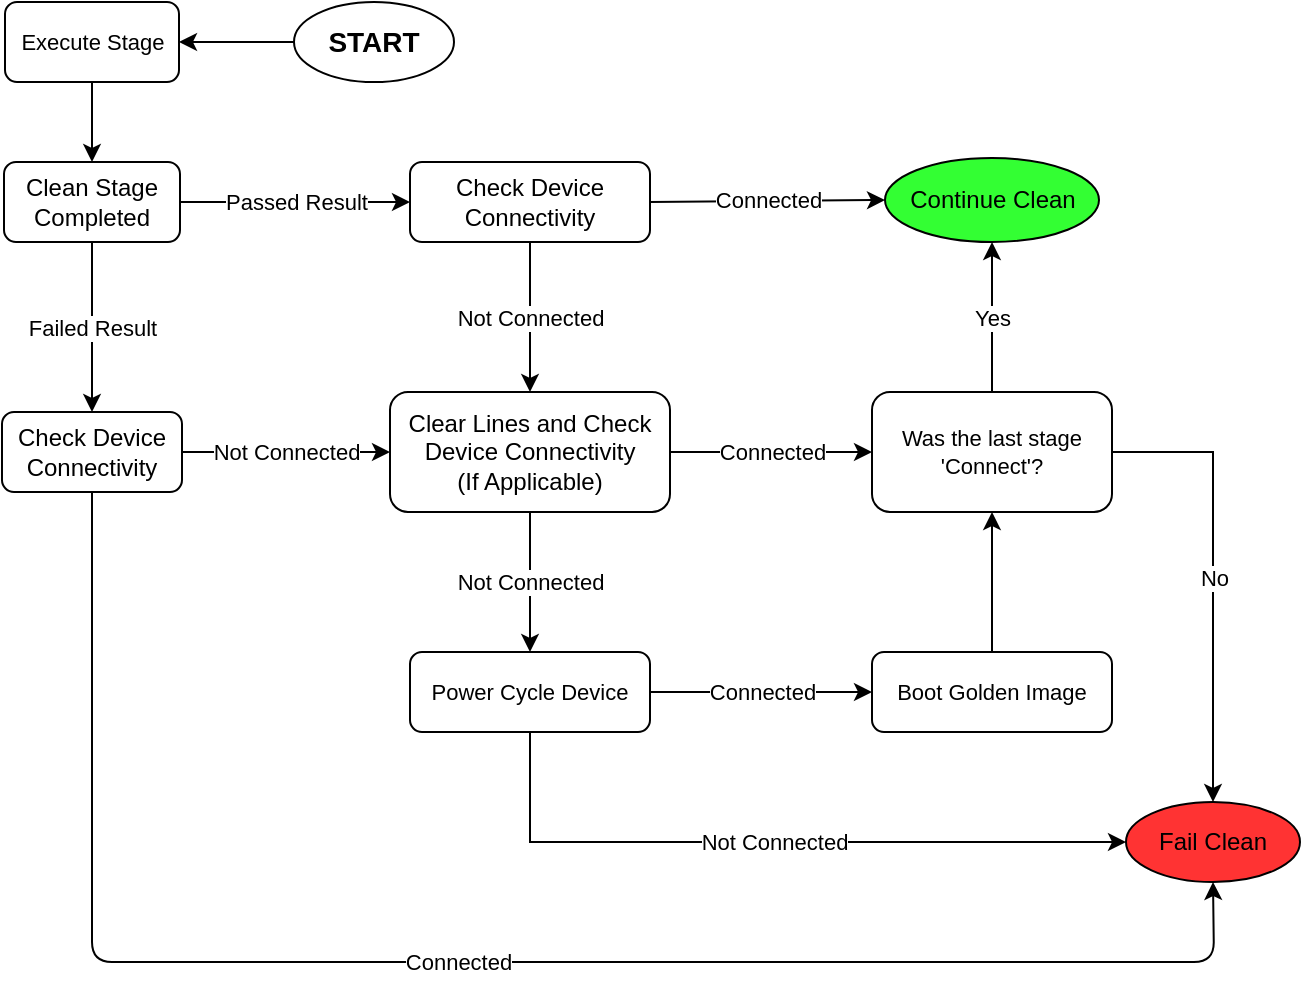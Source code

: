 <mxfile version="13.9.2" type="device"><diagram id="g913NNh8HL-cLdxlUDPp" name="Page-1"><mxGraphModel dx="928" dy="674" grid="0" gridSize="10" guides="1" tooltips="1" connect="1" arrows="1" fold="1" page="1" pageScale="1" pageWidth="850" pageHeight="1100" math="0" shadow="0"><root><mxCell id="0"/><mxCell id="1" parent="0"/><mxCell id="lk7qptDCNBDrcNWq-ZXP-1" value="Clean Stage Completed" style="rounded=1;whiteSpace=wrap;html=1;" parent="1" vertex="1"><mxGeometry x="41" y="200" width="88" height="40" as="geometry"/></mxCell><mxCell id="S99lWIyoOXcsm7xFCfnv-7" value="Passed Result" style="endArrow=classic;html=1;exitX=1;exitY=0.5;exitDx=0;exitDy=0;entryX=0;entryY=0.5;entryDx=0;entryDy=0;" edge="1" parent="1" source="lk7qptDCNBDrcNWq-ZXP-1" target="S99lWIyoOXcsm7xFCfnv-11"><mxGeometry width="50" height="50" relative="1" as="geometry"><mxPoint x="-36" y="655" as="sourcePoint"/><mxPoint x="224" y="215" as="targetPoint"/></mxGeometry></mxCell><mxCell id="S99lWIyoOXcsm7xFCfnv-11" value="Check Device Connectivity" style="rounded=1;whiteSpace=wrap;html=1;" vertex="1" parent="1"><mxGeometry x="244" y="200" width="120" height="40" as="geometry"/></mxCell><mxCell id="S99lWIyoOXcsm7xFCfnv-12" value="Connected" style="endArrow=classic;html=1;exitX=1;exitY=0.5;exitDx=0;exitDy=0;entryX=0;entryY=0.5;entryDx=0;entryDy=0;" edge="1" parent="1" source="S99lWIyoOXcsm7xFCfnv-11" target="S99lWIyoOXcsm7xFCfnv-14"><mxGeometry width="50" height="50" relative="1" as="geometry"><mxPoint x="-36" y="655" as="sourcePoint"/><mxPoint x="464" y="215" as="targetPoint"/></mxGeometry></mxCell><mxCell id="S99lWIyoOXcsm7xFCfnv-14" value="Continue Clean" style="ellipse;whiteSpace=wrap;html=1;fillColor=#33FF33;" vertex="1" parent="1"><mxGeometry x="481.5" y="198" width="107" height="42" as="geometry"/></mxCell><mxCell id="S99lWIyoOXcsm7xFCfnv-15" value="Not Connected" style="endArrow=classic;html=1;exitX=0.5;exitY=1;exitDx=0;exitDy=0;entryX=0.5;entryY=0;entryDx=0;entryDy=0;" edge="1" parent="1" source="S99lWIyoOXcsm7xFCfnv-11" target="S99lWIyoOXcsm7xFCfnv-17"><mxGeometry width="50" height="50" relative="1" as="geometry"><mxPoint x="54" y="645" as="sourcePoint"/><mxPoint x="284" y="315" as="targetPoint"/></mxGeometry></mxCell><mxCell id="S99lWIyoOXcsm7xFCfnv-34" value="Not Connected" style="edgeStyle=orthogonalEdgeStyle;rounded=0;orthogonalLoop=1;jettySize=auto;html=1;fontSize=11;entryX=0.5;entryY=0;entryDx=0;entryDy=0;" edge="1" parent="1" source="S99lWIyoOXcsm7xFCfnv-17" target="S99lWIyoOXcsm7xFCfnv-35"><mxGeometry relative="1" as="geometry"><mxPoint x="304" y="485" as="targetPoint"/></mxGeometry></mxCell><mxCell id="S99lWIyoOXcsm7xFCfnv-17" value="Clear Lines and Check Device Connectivity&lt;br&gt;(If Applicable)" style="rounded=1;whiteSpace=wrap;html=1;" vertex="1" parent="1"><mxGeometry x="234" y="315" width="140" height="60" as="geometry"/></mxCell><mxCell id="S99lWIyoOXcsm7xFCfnv-19" value="Check Device Connectivity" style="rounded=1;whiteSpace=wrap;html=1;" vertex="1" parent="1"><mxGeometry x="40" y="325" width="90" height="40" as="geometry"/></mxCell><mxCell id="S99lWIyoOXcsm7xFCfnv-22" value="Failed Result" style="endArrow=classic;html=1;fontSize=11;exitX=0.5;exitY=1;exitDx=0;exitDy=0;entryX=0.5;entryY=0;entryDx=0;entryDy=0;" edge="1" parent="1" source="lk7qptDCNBDrcNWq-ZXP-1" target="S99lWIyoOXcsm7xFCfnv-19"><mxGeometry width="50" height="50" relative="1" as="geometry"><mxPoint x="284" y="655" as="sourcePoint"/><mxPoint x="334" y="605" as="targetPoint"/></mxGeometry></mxCell><mxCell id="S99lWIyoOXcsm7xFCfnv-24" value="Connected" style="endArrow=classic;html=1;exitX=1;exitY=0.5;exitDx=0;exitDy=0;entryX=0;entryY=0.5;entryDx=0;entryDy=0;verticalAlign=middle;" edge="1" parent="1" source="S99lWIyoOXcsm7xFCfnv-17" target="S99lWIyoOXcsm7xFCfnv-29"><mxGeometry width="50" height="50" relative="1" as="geometry"><mxPoint x="354" y="225" as="sourcePoint"/><mxPoint x="514" y="345" as="targetPoint"/></mxGeometry></mxCell><mxCell id="S99lWIyoOXcsm7xFCfnv-28" value="Yes" style="endArrow=classic;html=1;fontSize=11;entryX=0.5;entryY=1;entryDx=0;entryDy=0;exitX=0.5;exitY=0;exitDx=0;exitDy=0;" edge="1" parent="1" source="S99lWIyoOXcsm7xFCfnv-29" target="S99lWIyoOXcsm7xFCfnv-14"><mxGeometry width="50" height="50" relative="1" as="geometry"><mxPoint x="535" y="295" as="sourcePoint"/><mxPoint x="275" y="585" as="targetPoint"/></mxGeometry></mxCell><mxCell id="S99lWIyoOXcsm7xFCfnv-30" value="No" style="edgeStyle=orthogonalEdgeStyle;rounded=0;orthogonalLoop=1;jettySize=auto;html=1;exitX=1;exitY=0.5;exitDx=0;exitDy=0;fontSize=11;entryX=0.5;entryY=0;entryDx=0;entryDy=0;" edge="1" parent="1" source="S99lWIyoOXcsm7xFCfnv-29" target="S99lWIyoOXcsm7xFCfnv-31"><mxGeometry relative="1" as="geometry"><mxPoint x="645.5" y="525" as="targetPoint"/></mxGeometry></mxCell><mxCell id="S99lWIyoOXcsm7xFCfnv-29" value="Was the last stage 'Connect'?" style="rounded=1;whiteSpace=wrap;html=1;fontSize=11;" vertex="1" parent="1"><mxGeometry x="475" y="315" width="120" height="60" as="geometry"/></mxCell><mxCell id="S99lWIyoOXcsm7xFCfnv-31" value="Fail Clean" style="ellipse;whiteSpace=wrap;html=1;fillColor=#FF3333;" vertex="1" parent="1"><mxGeometry x="602" y="520" width="87" height="40" as="geometry"/></mxCell><mxCell id="S99lWIyoOXcsm7xFCfnv-33" value="Not Connected" style="endArrow=classic;html=1;exitX=1;exitY=0.5;exitDx=0;exitDy=0;entryX=0;entryY=0.5;entryDx=0;entryDy=0;" edge="1" parent="1" source="S99lWIyoOXcsm7xFCfnv-19" target="S99lWIyoOXcsm7xFCfnv-17"><mxGeometry width="50" height="50" relative="1" as="geometry"><mxPoint x="294" y="245" as="sourcePoint"/><mxPoint x="294" y="325" as="targetPoint"/></mxGeometry></mxCell><mxCell id="S99lWIyoOXcsm7xFCfnv-41" value="Connected" style="edgeStyle=orthogonalEdgeStyle;rounded=0;orthogonalLoop=1;jettySize=auto;html=1;exitX=1;exitY=0.5;exitDx=0;exitDy=0;fontSize=11;" edge="1" parent="1" source="S99lWIyoOXcsm7xFCfnv-35" target="S99lWIyoOXcsm7xFCfnv-40"><mxGeometry relative="1" as="geometry"/></mxCell><mxCell id="S99lWIyoOXcsm7xFCfnv-43" value="Not Connected" style="edgeStyle=orthogonalEdgeStyle;rounded=0;orthogonalLoop=1;jettySize=auto;html=1;entryX=0;entryY=0.5;entryDx=0;entryDy=0;fontSize=11;" edge="1" parent="1" source="S99lWIyoOXcsm7xFCfnv-35" target="S99lWIyoOXcsm7xFCfnv-31"><mxGeometry relative="1" as="geometry"><mxPoint x="661.0" y="545" as="targetPoint"/><Array as="points"><mxPoint x="304" y="540"/></Array></mxGeometry></mxCell><mxCell id="S99lWIyoOXcsm7xFCfnv-35" value="Power Cycle Device" style="rounded=1;whiteSpace=wrap;html=1;fontSize=11;" vertex="1" parent="1"><mxGeometry x="244" y="445" width="120" height="40" as="geometry"/></mxCell><mxCell id="S99lWIyoOXcsm7xFCfnv-37" style="edgeStyle=orthogonalEdgeStyle;rounded=0;orthogonalLoop=1;jettySize=auto;html=1;fontSize=11;" edge="1" parent="1" source="S99lWIyoOXcsm7xFCfnv-36" target="S99lWIyoOXcsm7xFCfnv-45"><mxGeometry relative="1" as="geometry"/></mxCell><mxCell id="S99lWIyoOXcsm7xFCfnv-36" value="&lt;b&gt;&lt;font style=&quot;font-size: 14px&quot;&gt;START&lt;/font&gt;&lt;/b&gt;" style="ellipse;whiteSpace=wrap;html=1;fontSize=11;" vertex="1" parent="1"><mxGeometry x="186" y="120" width="80" height="40" as="geometry"/></mxCell><mxCell id="S99lWIyoOXcsm7xFCfnv-38" value="Connected" style="endArrow=classic;html=1;exitX=0.5;exitY=1;exitDx=0;exitDy=0;entryX=0.5;entryY=1;entryDx=0;entryDy=0;" edge="1" parent="1" source="S99lWIyoOXcsm7xFCfnv-19" target="S99lWIyoOXcsm7xFCfnv-31"><mxGeometry width="50" height="50" relative="1" as="geometry"><mxPoint x="374" y="225" as="sourcePoint"/><mxPoint x="704" y="520" as="targetPoint"/><Array as="points"><mxPoint x="85" y="600"/><mxPoint x="646" y="600"/></Array></mxGeometry></mxCell><mxCell id="S99lWIyoOXcsm7xFCfnv-42" style="edgeStyle=orthogonalEdgeStyle;rounded=0;orthogonalLoop=1;jettySize=auto;html=1;entryX=0.5;entryY=1;entryDx=0;entryDy=0;fontSize=11;" edge="1" parent="1" source="S99lWIyoOXcsm7xFCfnv-40" target="S99lWIyoOXcsm7xFCfnv-29"><mxGeometry relative="1" as="geometry"/></mxCell><mxCell id="S99lWIyoOXcsm7xFCfnv-40" value="Boot Golden Image" style="rounded=1;whiteSpace=wrap;html=1;fontSize=11;" vertex="1" parent="1"><mxGeometry x="475" y="445" width="120" height="40" as="geometry"/></mxCell><mxCell id="S99lWIyoOXcsm7xFCfnv-46" style="edgeStyle=orthogonalEdgeStyle;rounded=0;orthogonalLoop=1;jettySize=auto;html=1;fontSize=11;" edge="1" parent="1" source="S99lWIyoOXcsm7xFCfnv-45" target="lk7qptDCNBDrcNWq-ZXP-1"><mxGeometry relative="1" as="geometry"/></mxCell><mxCell id="S99lWIyoOXcsm7xFCfnv-45" value="Execute Stage" style="rounded=1;whiteSpace=wrap;html=1;fontSize=11;" vertex="1" parent="1"><mxGeometry x="41.5" y="120" width="87" height="40" as="geometry"/></mxCell></root></mxGraphModel></diagram></mxfile>